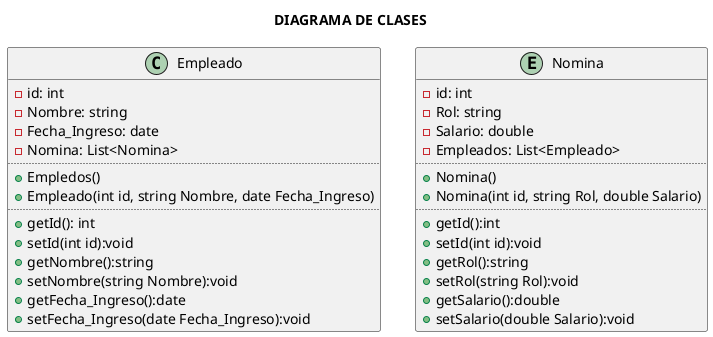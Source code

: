 @startuml "Diagrama de Clases "

title "DIAGRAMA DE CLASES"

class Empleado {
    -id: int
    -Nombre: string
    -Fecha_Ingreso: date
    -Nomina: List<Nomina>
    ..
    +Empledos()
    +Empleado(int id, string Nombre, date Fecha_Ingreso)
    ..
    +getId(): int
    +setId(int id):void
    +getNombre():string
    +setNombre(string Nombre):void
    +getFecha_Ingreso():date
    +setFecha_Ingreso(date Fecha_Ingreso):void
}

entity Nomina{
    -id: int
    -Rol: string
    -Salario: double
    -Empleados: List<Empleado>
    ..
    +Nomina()
    +Nomina(int id, string Rol, double Salario)
    ..
    +getId():int
    +setId(int id):void
    +getRol():string
    +setRol(string Rol):void
    +getSalario():double
    +setSalario(double Salario):void
}



@enduml